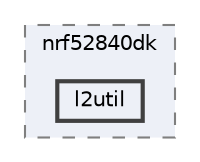 digraph "/home/mj/Desktop/IoT-Chat-Digitalization/TextYourIoTDevice/bin/nrf52840dk/l2util"
{
 // LATEX_PDF_SIZE
  bgcolor="transparent";
  edge [fontname=Helvetica,fontsize=10,labelfontname=Helvetica,labelfontsize=10];
  node [fontname=Helvetica,fontsize=10,shape=box,height=0.2,width=0.4];
  compound=true
  subgraph clusterdir_0c725116918d2e080617d882693859a8 {
    graph [ bgcolor="#edf0f7", pencolor="grey50", label="nrf52840dk", fontname=Helvetica,fontsize=10 style="filled,dashed", URL="dir_0c725116918d2e080617d882693859a8.html",tooltip=""]
  dir_2c4ac7b7fa24378a00daa18564ba3da2 [label="l2util", fillcolor="#edf0f7", color="grey25", style="filled,bold", URL="dir_2c4ac7b7fa24378a00daa18564ba3da2.html",tooltip=""];
  }
}
